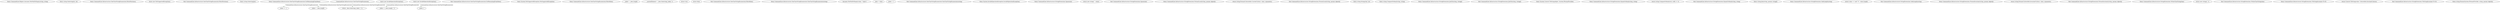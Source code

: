 digraph  {
m1_5 [cluster="CommandLine.Helpers.Assumes.NotNullOrEmpty(string, string)", file="SentenceBuilder.cs", label="Entry CommandLine.Helpers.Assumes.NotNullOrEmpty(string, string)", span="49-49"];
m1_14 [cluster="string.Substring(int, int)", file="SentenceBuilder.cs", label="Entry string.Substring(int, int)", span="0-0"];
m1_24 [cluster="CommandLine.Infrastructure.OneCharStringEnumerator.MovePrevious()", file="SentenceBuilder.cs", label="Entry CommandLine.Infrastructure.OneCharStringEnumerator.MovePrevious()", span="117-117"];
m1_25 [cluster="CommandLine.Infrastructure.OneCharStringEnumerator.MovePrevious()", file="SentenceBuilder.cs", label="throw new NotSupportedException();", span="119-119"];
m1_26 [cluster="CommandLine.Infrastructure.OneCharStringEnumerator.MovePrevious()", file="SentenceBuilder.cs", label="Exit CommandLine.Infrastructure.OneCharStringEnumerator.MovePrevious()", span="117-117"];
m1_23 [cluster="string.Substring(int)", file="SentenceBuilder.cs", label="Entry string.Substring(int)", span="0-0"];
m1_15 [cluster="CommandLine.Infrastructure.OneCharStringEnumerator.GetRemainingFromNext()", file="SentenceBuilder.cs", label="Entry CommandLine.Infrastructure.OneCharStringEnumerator.GetRemainingFromNext()", span="102-102"];
m1_16 [cluster="CommandLine.Infrastructure.OneCharStringEnumerator.GetRemainingFromNext()", file="SentenceBuilder.cs", label="_index == -1", span="104-104"];
m1_17 [cluster="CommandLine.Infrastructure.OneCharStringEnumerator.GetRemainingFromNext()", file="SentenceBuilder.cs", label="throw new InvalidOperationException();", span="106-106"];
m1_18 [cluster="CommandLine.Infrastructure.OneCharStringEnumerator.GetRemainingFromNext()", file="SentenceBuilder.cs", label="_index > _data.Length", span="109-109"];
m1_19 [cluster="CommandLine.Infrastructure.OneCharStringEnumerator.GetRemainingFromNext()", file="SentenceBuilder.cs", label="throw new InvalidOperationException();", span="111-111"];
m1_20 [cluster="CommandLine.Infrastructure.OneCharStringEnumerator.GetRemainingFromNext()", file="SentenceBuilder.cs", label="return _data.Substring(_index + 1);", span="114-114"];
m1_21 [cluster="CommandLine.Infrastructure.OneCharStringEnumerator.GetRemainingFromNext()", file="SentenceBuilder.cs", label="Exit CommandLine.Infrastructure.OneCharStringEnumerator.GetRemainingFromNext()", span="102-102"];
m1_27 [cluster="System.NotSupportedException.NotSupportedException()", file="SentenceBuilder.cs", label="Entry System.NotSupportedException.NotSupportedException()", span="0-0"];
m1_6 [cluster="CommandLine.Infrastructure.OneCharStringEnumerator.MoveNext()", file="SentenceBuilder.cs", label="Entry CommandLine.Infrastructure.OneCharStringEnumerator.MoveNext()", span="89-89"];
m1_7 [cluster="CommandLine.Infrastructure.OneCharStringEnumerator.MoveNext()", file="SentenceBuilder.cs", label="_index < (_data.Length - 1)", span="91-91"];
m1_8 [cluster="CommandLine.Infrastructure.OneCharStringEnumerator.MoveNext()", file="SentenceBuilder.cs", label="_index++", span="93-93"];
m1_11 [cluster="CommandLine.Infrastructure.OneCharStringEnumerator.MoveNext()", file="SentenceBuilder.cs", label="_index = _data.Length", span="98-98"];
m1_9 [cluster="CommandLine.Infrastructure.OneCharStringEnumerator.MoveNext()", file="SentenceBuilder.cs", label="_currentElement = _data.Substring(_index, 1)", span="94-94"];
m1_10 [cluster="CommandLine.Infrastructure.OneCharStringEnumerator.MoveNext()", file="SentenceBuilder.cs", label="return true;", span="95-95"];
m1_12 [cluster="CommandLine.Infrastructure.OneCharStringEnumerator.MoveNext()", file="SentenceBuilder.cs", label="return false;", span="99-99"];
m1_13 [cluster="CommandLine.Infrastructure.OneCharStringEnumerator.MoveNext()", file="SentenceBuilder.cs", label="Exit CommandLine.Infrastructure.OneCharStringEnumerator.MoveNext()", span="89-89"];
m1_0 [cluster="CommandLine.Infrastructure.OneCharStringEnumerator.OneCharStringEnumerator(string)", file="SentenceBuilder.cs", label="Entry CommandLine.Infrastructure.OneCharStringEnumerator.OneCharStringEnumerator(string)", span="36-36"];
m1_1 [cluster="CommandLine.Infrastructure.OneCharStringEnumerator.OneCharStringEnumerator(string)", file="SentenceBuilder.cs", label="Assumes.NotNullOrEmpty(value, ''value'')", span="38-38"];
m1_2 [cluster="CommandLine.Infrastructure.OneCharStringEnumerator.OneCharStringEnumerator(string)", file="SentenceBuilder.cs", label="_data = value", span="39-39"];
m1_3 [cluster="CommandLine.Infrastructure.OneCharStringEnumerator.OneCharStringEnumerator(string)", file="SentenceBuilder.cs", label="_index = -1", span="40-40"];
m1_4 [cluster="CommandLine.Infrastructure.OneCharStringEnumerator.OneCharStringEnumerator(string)", file="SentenceBuilder.cs", label="Exit CommandLine.Infrastructure.OneCharStringEnumerator.OneCharStringEnumerator(string)", span="36-36"];
m1_22 [cluster="System.InvalidOperationException.InvalidOperationException()", file="SentenceBuilder.cs", label="Entry System.InvalidOperationException.InvalidOperationException()", span="0-0"];
m1_28 [file="SentenceBuilder.cs", label="CommandLine.Infrastructure.OneCharStringEnumerator", span=""];
m3_15 [cluster="CommandLine.Infrastructure.StringExtensions.Spaces(int)", file="StringExtensions.cs", label="Entry CommandLine.Infrastructure.StringExtensions.Spaces(int)", span="29-29"];
m3_16 [cluster="CommandLine.Infrastructure.StringExtensions.Spaces(int)", file="StringExtensions.cs", label="return new string(' ', value);", span="31-31"];
m3_17 [cluster="CommandLine.Infrastructure.StringExtensions.Spaces(int)", file="StringExtensions.cs", label="Exit CommandLine.Infrastructure.StringExtensions.Spaces(int)", span="29-29"];
m3_12 [cluster="CommandLine.Infrastructure.StringExtensions.FormatLocal(string, params object[])", file="StringExtensions.cs", label="Entry CommandLine.Infrastructure.StringExtensions.FormatLocal(string, params object[])", span="24-24"];
m3_13 [cluster="CommandLine.Infrastructure.StringExtensions.FormatLocal(string, params object[])", file="StringExtensions.cs", label="return string.Format(CultureInfo.CurrentCulture, value, arguments);", span="26-26"];
m3_14 [cluster="CommandLine.Infrastructure.StringExtensions.FormatLocal(string, params object[])", file="StringExtensions.cs", label="Exit CommandLine.Infrastructure.StringExtensions.FormatLocal(string, params object[])", span="24-24"];
m3_3 [cluster="string.String(char, int)", file="StringExtensions.cs", label="Entry string.String(char, int)", span="0-0"];
m3_21 [cluster="string.CompareOrdinal(string, string)", file="StringExtensions.cs", label="Entry string.CompareOrdinal(string, string)", span="0-0"];
m3_25 [cluster="CommandLine.Infrastructure.StringExtensions.JoinTo(string, string[])", file="StringExtensions.cs", label="Entry CommandLine.Infrastructure.StringExtensions.JoinTo(string, string[])", span="44-44"];
m3_27 [cluster="CommandLine.Infrastructure.StringExtensions.JoinTo(string, string[])", file="StringExtensions.cs", label="Exit CommandLine.Infrastructure.StringExtensions.JoinTo(string, string[])", span="44-44"];
m3_7 [cluster="System.Convert.ToString(object, System.IFormatProvider)", file="StringExtensions.cs", label="Entry System.Convert.ToString(object, System.IFormatProvider)", span="0-0"];
m3_18 [cluster="CommandLine.Infrastructure.StringExtensions.EqualsOrdinal(string, string)", file="StringExtensions.cs", label="Entry CommandLine.Infrastructure.StringExtensions.EqualsOrdinal(string, string)", span="34-34"];
m3_19 [cluster="CommandLine.Infrastructure.StringExtensions.EqualsOrdinal(string, string)", file="StringExtensions.cs", label="return string.CompareOrdinal(strA, strB) == 0;", span="36-36"];
m3_20 [cluster="CommandLine.Infrastructure.StringExtensions.EqualsOrdinal(string, string)", file="StringExtensions.cs", label="Exit CommandLine.Infrastructure.StringExtensions.EqualsOrdinal(string, string)", span="34-34"];
m3_28 [cluster="string.Join(string, params string[])", file="StringExtensions.cs", label="Entry string.Join(string, params string[])", span="0-0"];
m3_22 [cluster="CommandLine.Infrastructure.StringExtensions.SafeLength(string)", file="StringExtensions.cs", label="Entry CommandLine.Infrastructure.StringExtensions.SafeLength(string)", span="39-39"];
m3_23 [cluster="CommandLine.Infrastructure.StringExtensions.SafeLength(string)", file="StringExtensions.cs", label="return value == null ? 0 : value.Length;", span="41-41"];
m3_24 [cluster="CommandLine.Infrastructure.StringExtensions.SafeLength(string)", file="StringExtensions.cs", label="Exit CommandLine.Infrastructure.StringExtensions.SafeLength(string)", span="39-39"];
m3_8 [cluster="CommandLine.Infrastructure.StringExtensions.FormatInvariant(string, params object[])", file="StringExtensions.cs", label="Entry CommandLine.Infrastructure.StringExtensions.FormatInvariant(string, params object[])", span="19-19"];
m3_9 [cluster="CommandLine.Infrastructure.StringExtensions.FormatInvariant(string, params object[])", file="StringExtensions.cs", label="return string.Format(CultureInfo.InvariantCulture, value, arguments);", span="21-21"];
m3_10 [cluster="CommandLine.Infrastructure.StringExtensions.FormatInvariant(string, params object[])", file="StringExtensions.cs", label="Exit CommandLine.Infrastructure.StringExtensions.FormatInvariant(string, params object[])", span="19-19"];
m3_0 [cluster="CommandLine.Infrastructure.StringExtensions.ToOneCharString(char)", file="StringExtensions.cs", label="Entry CommandLine.Infrastructure.StringExtensions.ToOneCharString(char)", span="9-9"];
m3_1 [cluster="CommandLine.Infrastructure.StringExtensions.ToOneCharString(char)", file="StringExtensions.cs", label="return new string(c, 1);", span="11-11"];
m3_2 [cluster="CommandLine.Infrastructure.StringExtensions.ToOneCharString(char)", file="StringExtensions.cs", label="Exit CommandLine.Infrastructure.StringExtensions.ToOneCharString(char)", span="9-9"];
m3_4 [cluster="CommandLine.Infrastructure.StringExtensions.ToStringInvariant<T>(T)", file="StringExtensions.cs", label="Entry CommandLine.Infrastructure.StringExtensions.ToStringInvariant<T>(T)", span="14-14"];
m3_5 [cluster="CommandLine.Infrastructure.StringExtensions.ToStringInvariant<T>(T)", file="StringExtensions.cs", label="return Convert.ToString(value, CultureInfo.InvariantCulture);", span="16-16"];
m3_6 [cluster="CommandLine.Infrastructure.StringExtensions.ToStringInvariant<T>(T)", file="StringExtensions.cs", label="Exit CommandLine.Infrastructure.StringExtensions.ToStringInvariant<T>(T)", span="14-14"];
m3_11 [cluster="string.Format(System.IFormatProvider, string, params object[])", file="StringExtensions.cs", label="Entry string.Format(System.IFormatProvider, string, params object[])", span="0-0"];
m1_28 -> m1_7  [color=darkseagreen4, key=1, label="CommandLine.Infrastructure.OneCharStringEnumerator", style=dashed];
m1_28 -> m1_8  [color=darkseagreen4, key=1, label="CommandLine.Infrastructure.OneCharStringEnumerator", style=dashed];
m1_28 -> m1_16  [color=darkseagreen4, key=1, label="CommandLine.Infrastructure.OneCharStringEnumerator", style=dashed];
m1_28 -> m1_18  [color=darkseagreen4, key=1, label="CommandLine.Infrastructure.OneCharStringEnumerator", style=dashed];
m1_28 -> m1_20  [color=darkseagreen4, key=1, label="CommandLine.Infrastructure.OneCharStringEnumerator", style=dashed];
}
